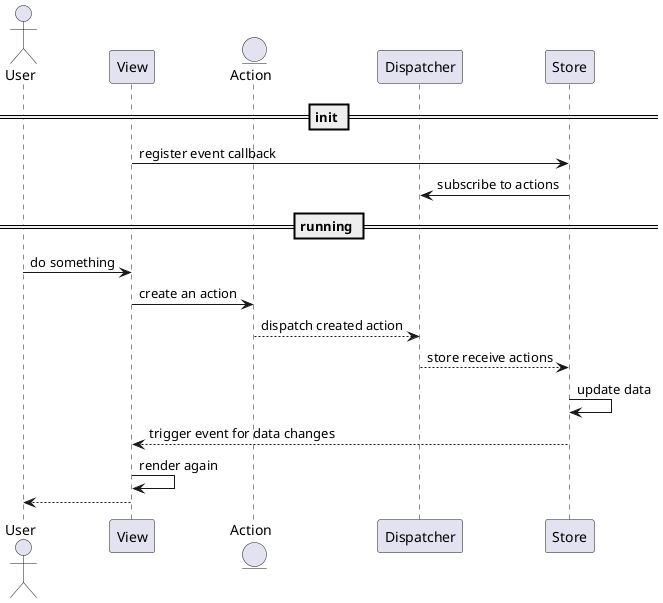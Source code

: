 @startuml "Flux Workflow"

actor User
participant View
entity Action
participant Dispatcher
participant Store

== init ==

View -> Store: register event callback
Store -> Dispatcher: subscribe to actions

== running ==

User -> View: do something
View -> Action: create an action
Action --> Dispatcher: dispatch created action

Dispatcher --> Store: store receive actions
Store -> Store: update data
Store --> View: trigger event for data changes
View -> View: render again
View --> User

@enduml